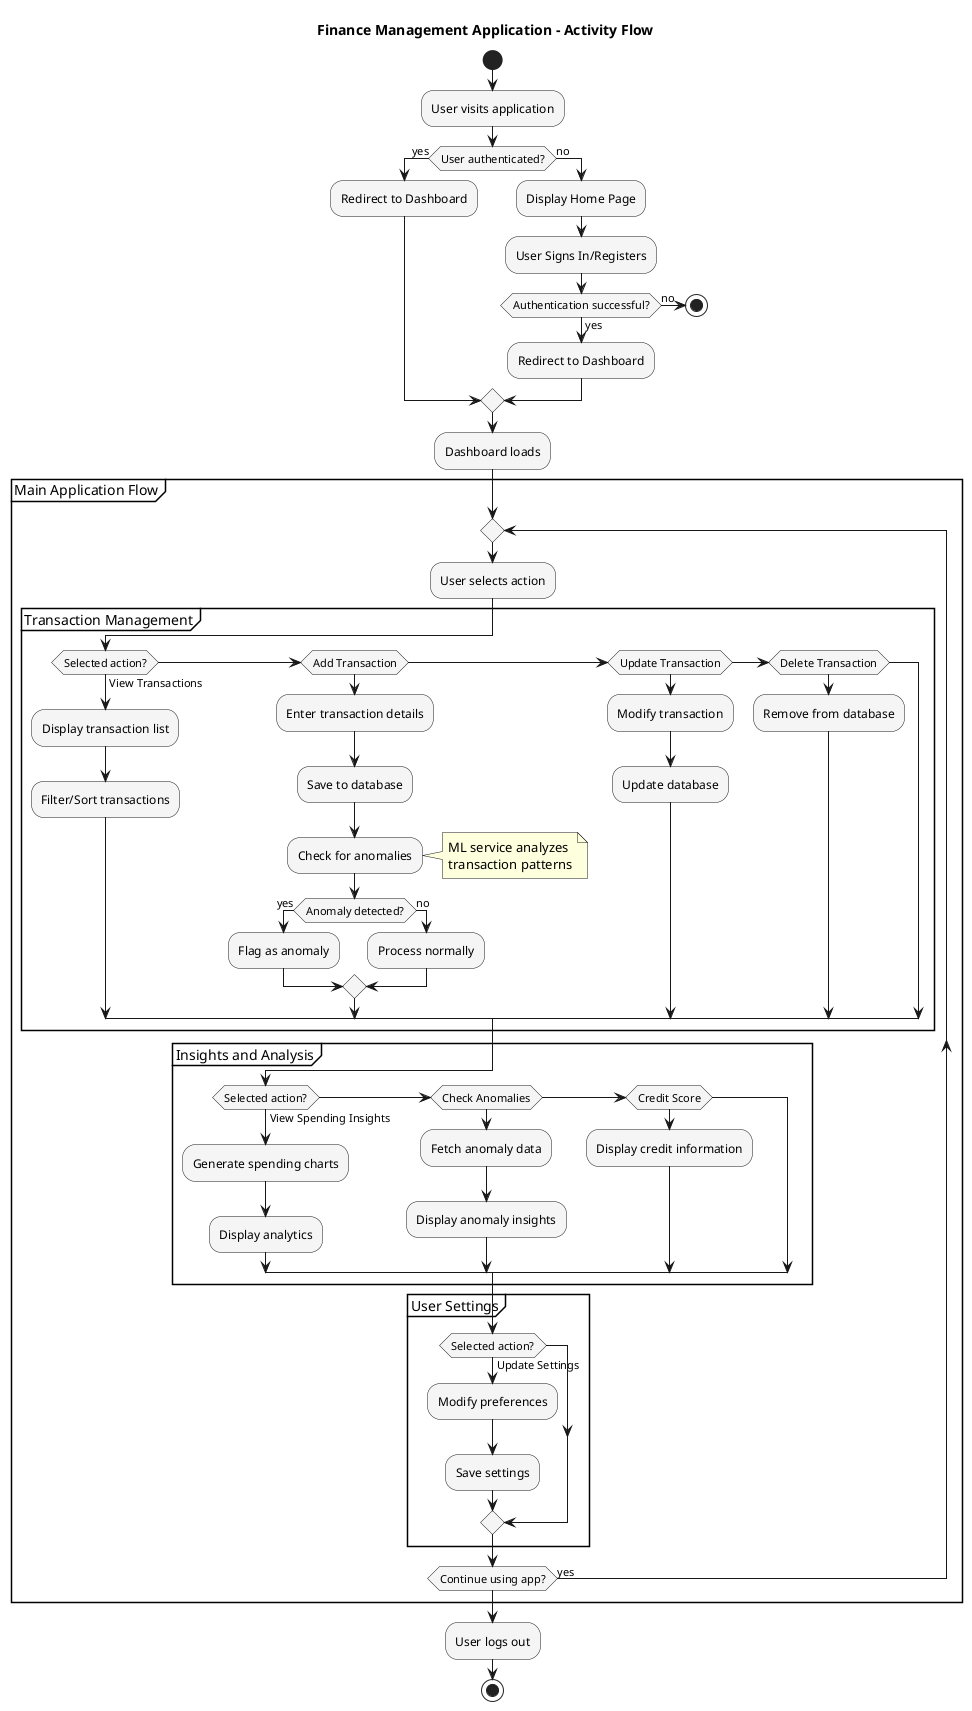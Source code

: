 @startuml Finance App - Simplified Flow
skinparam activityDiamondBackgroundColor LightBlue
skinparam ActivityBackgroundColor WhiteSmoke

title Finance Management Application - Activity Flow

start
:User visits application;

if (User authenticated?) then (yes)
  :Redirect to Dashboard;
else (no)
  :Display Home Page;
  :User Signs In/Registers;
  if (Authentication successful?) then (yes)
    :Redirect to Dashboard;
  else (no)
    stop
  endif
endif

:Dashboard loads;
partition "Main Application Flow" {
  repeat
    :User selects action;
    
    partition "Transaction Management" {
      if (Selected action?) then (View Transactions)
        :Display transaction list;
        :Filter/Sort transactions;
      else if (Add Transaction) then
        :Enter transaction details;
        :Save to database;
        :Check for anomalies;
        note right: ML service analyzes\ntransaction patterns
        if (Anomaly detected?) then (yes)
          :Flag as anomaly;
        else (no)
          :Process normally;
        endif
      else if (Update Transaction) then
        :Modify transaction;
        :Update database;
      else if (Delete Transaction) then
        :Remove from database;
      endif
    }
    
    partition "Insights and Analysis" {
      if (Selected action?) then (View Spending Insights)
        :Generate spending charts;
        :Display analytics;
      else if (Check Anomalies) then
        :Fetch anomaly data;
        :Display anomaly insights;
      else if (Credit Score) then
        :Display credit information;
      endif
    }
    
    partition "User Settings" {
      if (Selected action?) then (Update Settings)
        :Modify preferences;
        :Save settings;
      endif
    }
    
  repeat while (Continue using app?) is (yes)
}

:User logs out;
stop

@enduml 